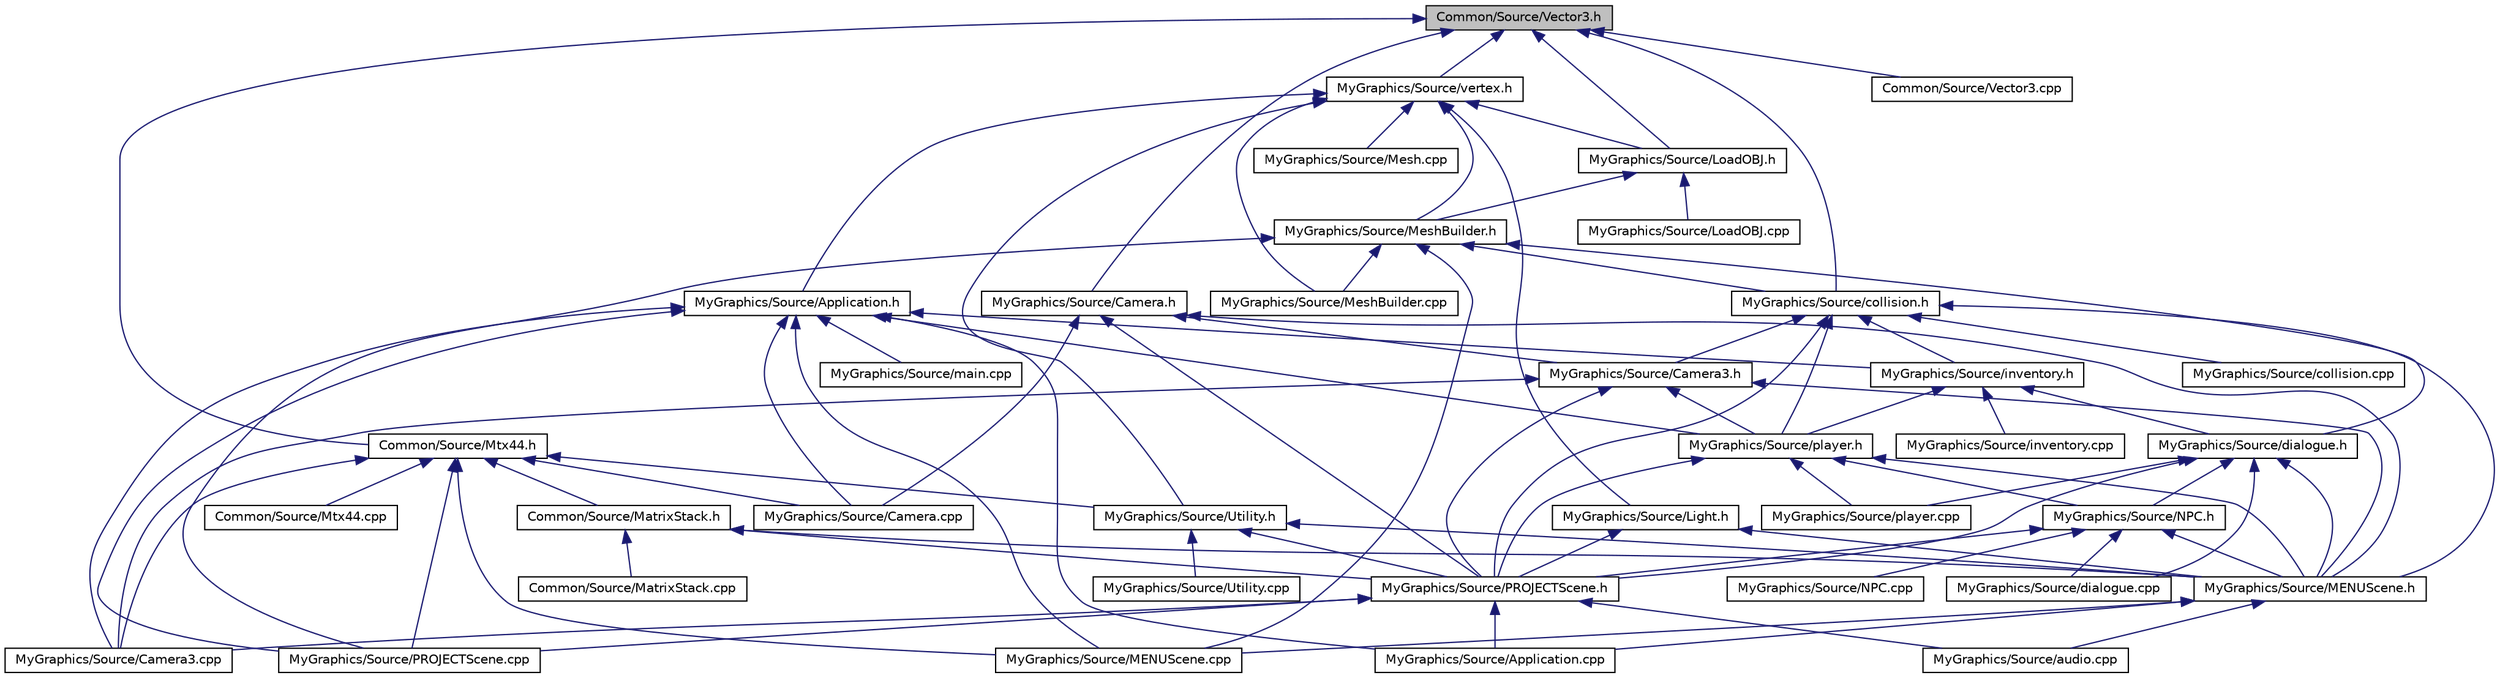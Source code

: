 digraph "Common/Source/Vector3.h"
{
  bgcolor="transparent";
  edge [fontname="Helvetica",fontsize="10",labelfontname="Helvetica",labelfontsize="10"];
  node [fontname="Helvetica",fontsize="10",shape=record];
  Node1 [label="Common/Source/Vector3.h",height=0.2,width=0.4,color="black", fillcolor="grey75", style="filled", fontcolor="black"];
  Node1 -> Node2 [dir="back",color="midnightblue",fontsize="10",style="solid",fontname="Helvetica"];
  Node2 [label="Common/Source/Mtx44.h",height=0.2,width=0.4,color="black",URL="$Mtx44_8h.html",tooltip="Matrix 4 by 4 use for affine transformation. "];
  Node2 -> Node3 [dir="back",color="midnightblue",fontsize="10",style="solid",fontname="Helvetica"];
  Node3 [label="Common/Source/MatrixStack.h",height=0.2,width=0.4,color="black",URL="$MatrixStack_8h.html",tooltip="Matrix Stack to replace openGL math function. "];
  Node3 -> Node4 [dir="back",color="midnightblue",fontsize="10",style="solid",fontname="Helvetica"];
  Node4 [label="Common/Source/MatrixStack.cpp",height=0.2,width=0.4,color="black",URL="$MatrixStack_8cpp.html",tooltip="Matrix Stack to replace openGL math function. "];
  Node3 -> Node5 [dir="back",color="midnightblue",fontsize="10",style="solid",fontname="Helvetica"];
  Node5 [label="MyGraphics/Source/PROJECTScene.h",height=0.2,width=0.4,color="black",URL="$PROJECTScene_8h.html",tooltip="Header file for the Project/SP Scene. "];
  Node5 -> Node6 [dir="back",color="midnightblue",fontsize="10",style="solid",fontname="Helvetica"];
  Node6 [label="MyGraphics/Source/Application.cpp",height=0.2,width=0.4,color="black",URL="$Application_8cpp.html"];
  Node5 -> Node7 [dir="back",color="midnightblue",fontsize="10",style="solid",fontname="Helvetica"];
  Node7 [label="MyGraphics/Source/audio.cpp",height=0.2,width=0.4,color="black",URL="$audio_8cpp.html",tooltip="this is for the audio "];
  Node5 -> Node8 [dir="back",color="midnightblue",fontsize="10",style="solid",fontname="Helvetica"];
  Node8 [label="MyGraphics/Source/Camera3.cpp",height=0.2,width=0.4,color="black",URL="$Camera3_8cpp.html",tooltip="This is the camera3 cpp. "];
  Node5 -> Node9 [dir="back",color="midnightblue",fontsize="10",style="solid",fontname="Helvetica"];
  Node9 [label="MyGraphics/Source/PROJECTScene.cpp",height=0.2,width=0.4,color="black",URL="$PROJECTScene_8cpp.html",tooltip="This is the camera3 cpp. "];
  Node3 -> Node10 [dir="back",color="midnightblue",fontsize="10",style="solid",fontname="Helvetica"];
  Node10 [label="MyGraphics/Source/MENUScene.h",height=0.2,width=0.4,color="black",URL="$MENUScene_8h.html",tooltip="This is for rendering the MAIN MENU. "];
  Node10 -> Node6 [dir="back",color="midnightblue",fontsize="10",style="solid",fontname="Helvetica"];
  Node10 -> Node7 [dir="back",color="midnightblue",fontsize="10",style="solid",fontname="Helvetica"];
  Node10 -> Node11 [dir="back",color="midnightblue",fontsize="10",style="solid",fontname="Helvetica"];
  Node11 [label="MyGraphics/Source/MENUScene.cpp",height=0.2,width=0.4,color="black",URL="$MENUScene_8cpp.html"];
  Node2 -> Node12 [dir="back",color="midnightblue",fontsize="10",style="solid",fontname="Helvetica"];
  Node12 [label="Common/Source/Mtx44.cpp",height=0.2,width=0.4,color="black",URL="$Mtx44_8cpp.html",tooltip="Matrix 4 by 4 use for affine transformation. "];
  Node2 -> Node13 [dir="back",color="midnightblue",fontsize="10",style="solid",fontname="Helvetica"];
  Node13 [label="MyGraphics/Source/Utility.h",height=0.2,width=0.4,color="black",URL="$Utility_8h.html"];
  Node13 -> Node5 [dir="back",color="midnightblue",fontsize="10",style="solid",fontname="Helvetica"];
  Node13 -> Node10 [dir="back",color="midnightblue",fontsize="10",style="solid",fontname="Helvetica"];
  Node13 -> Node14 [dir="back",color="midnightblue",fontsize="10",style="solid",fontname="Helvetica"];
  Node14 [label="MyGraphics/Source/Utility.cpp",height=0.2,width=0.4,color="black",URL="$Utility_8cpp.html"];
  Node2 -> Node15 [dir="back",color="midnightblue",fontsize="10",style="solid",fontname="Helvetica"];
  Node15 [label="MyGraphics/Source/Camera.cpp",height=0.2,width=0.4,color="black",URL="$Camera_8cpp.html"];
  Node2 -> Node8 [dir="back",color="midnightblue",fontsize="10",style="solid",fontname="Helvetica"];
  Node2 -> Node11 [dir="back",color="midnightblue",fontsize="10",style="solid",fontname="Helvetica"];
  Node2 -> Node9 [dir="back",color="midnightblue",fontsize="10",style="solid",fontname="Helvetica"];
  Node1 -> Node16 [dir="back",color="midnightblue",fontsize="10",style="solid",fontname="Helvetica"];
  Node16 [label="Common/Source/Vector3.cpp",height=0.2,width=0.4,color="black",URL="$Vector3_8cpp.html",tooltip="Struct to define a 3D vector. "];
  Node1 -> Node17 [dir="back",color="midnightblue",fontsize="10",style="solid",fontname="Helvetica"];
  Node17 [label="MyGraphics/Source/vertex.h",height=0.2,width=0.4,color="black",URL="$vertex_8h.html"];
  Node17 -> Node18 [dir="back",color="midnightblue",fontsize="10",style="solid",fontname="Helvetica"];
  Node18 [label="MyGraphics/Source/Application.h",height=0.2,width=0.4,color="black",URL="$Application_8h.html"];
  Node18 -> Node6 [dir="back",color="midnightblue",fontsize="10",style="solid",fontname="Helvetica"];
  Node18 -> Node19 [dir="back",color="midnightblue",fontsize="10",style="solid",fontname="Helvetica"];
  Node19 [label="MyGraphics/Source/player.h",height=0.2,width=0.4,color="black",URL="$player_8h.html",tooltip="This is the player .h file. "];
  Node19 -> Node5 [dir="back",color="midnightblue",fontsize="10",style="solid",fontname="Helvetica"];
  Node19 -> Node20 [dir="back",color="midnightblue",fontsize="10",style="solid",fontname="Helvetica"];
  Node20 [label="MyGraphics/Source/NPC.h",height=0.2,width=0.4,color="black",URL="$NPC_8h.html",tooltip="This is the NPC header. "];
  Node20 -> Node5 [dir="back",color="midnightblue",fontsize="10",style="solid",fontname="Helvetica"];
  Node20 -> Node10 [dir="back",color="midnightblue",fontsize="10",style="solid",fontname="Helvetica"];
  Node20 -> Node21 [dir="back",color="midnightblue",fontsize="10",style="solid",fontname="Helvetica"];
  Node21 [label="MyGraphics/Source/dialogue.cpp",height=0.2,width=0.4,color="black",URL="$dialogue_8cpp.html"];
  Node20 -> Node22 [dir="back",color="midnightblue",fontsize="10",style="solid",fontname="Helvetica"];
  Node22 [label="MyGraphics/Source/NPC.cpp",height=0.2,width=0.4,color="black",URL="$NPC_8cpp.html",tooltip="This is the camera3 cpp. "];
  Node19 -> Node10 [dir="back",color="midnightblue",fontsize="10",style="solid",fontname="Helvetica"];
  Node19 -> Node23 [dir="back",color="midnightblue",fontsize="10",style="solid",fontname="Helvetica"];
  Node23 [label="MyGraphics/Source/player.cpp",height=0.2,width=0.4,color="black",URL="$player_8cpp.html",tooltip="This is the camera3 cpp. "];
  Node18 -> Node24 [dir="back",color="midnightblue",fontsize="10",style="solid",fontname="Helvetica"];
  Node24 [label="MyGraphics/Source/inventory.h",height=0.2,width=0.4,color="black",URL="$inventory_8h.html",tooltip="This is for player inventory. "];
  Node24 -> Node19 [dir="back",color="midnightblue",fontsize="10",style="solid",fontname="Helvetica"];
  Node24 -> Node25 [dir="back",color="midnightblue",fontsize="10",style="solid",fontname="Helvetica"];
  Node25 [label="MyGraphics/Source/dialogue.h",height=0.2,width=0.4,color="black",URL="$dialogue_8h.html",tooltip="This is where the textbox is contained as well as the various quests. "];
  Node25 -> Node20 [dir="back",color="midnightblue",fontsize="10",style="solid",fontname="Helvetica"];
  Node25 -> Node5 [dir="back",color="midnightblue",fontsize="10",style="solid",fontname="Helvetica"];
  Node25 -> Node10 [dir="back",color="midnightblue",fontsize="10",style="solid",fontname="Helvetica"];
  Node25 -> Node21 [dir="back",color="midnightblue",fontsize="10",style="solid",fontname="Helvetica"];
  Node25 -> Node23 [dir="back",color="midnightblue",fontsize="10",style="solid",fontname="Helvetica"];
  Node24 -> Node26 [dir="back",color="midnightblue",fontsize="10",style="solid",fontname="Helvetica"];
  Node26 [label="MyGraphics/Source/inventory.cpp",height=0.2,width=0.4,color="black",URL="$inventory_8cpp.html",tooltip="This is the camera3 cpp. "];
  Node18 -> Node15 [dir="back",color="midnightblue",fontsize="10",style="solid",fontname="Helvetica"];
  Node18 -> Node8 [dir="back",color="midnightblue",fontsize="10",style="solid",fontname="Helvetica"];
  Node18 -> Node27 [dir="back",color="midnightblue",fontsize="10",style="solid",fontname="Helvetica"];
  Node27 [label="MyGraphics/Source/main.cpp",height=0.2,width=0.4,color="black",URL="$main_8cpp.html"];
  Node18 -> Node11 [dir="back",color="midnightblue",fontsize="10",style="solid",fontname="Helvetica"];
  Node18 -> Node9 [dir="back",color="midnightblue",fontsize="10",style="solid",fontname="Helvetica"];
  Node17 -> Node28 [dir="back",color="midnightblue",fontsize="10",style="solid",fontname="Helvetica"];
  Node28 [label="MyGraphics/Source/Light.h",height=0.2,width=0.4,color="black",URL="$Light_8h.html"];
  Node28 -> Node5 [dir="back",color="midnightblue",fontsize="10",style="solid",fontname="Helvetica"];
  Node28 -> Node10 [dir="back",color="midnightblue",fontsize="10",style="solid",fontname="Helvetica"];
  Node17 -> Node29 [dir="back",color="midnightblue",fontsize="10",style="solid",fontname="Helvetica"];
  Node29 [label="MyGraphics/Source/MeshBuilder.h",height=0.2,width=0.4,color="black",URL="$MeshBuilder_8h.html",tooltip="Class to generate meshes. "];
  Node29 -> Node30 [dir="back",color="midnightblue",fontsize="10",style="solid",fontname="Helvetica"];
  Node30 [label="MyGraphics/Source/collision.h",height=0.2,width=0.4,color="black",URL="$collision_8h.html",tooltip="This is the collsion class using AABB. "];
  Node30 -> Node31 [dir="back",color="midnightblue",fontsize="10",style="solid",fontname="Helvetica"];
  Node31 [label="MyGraphics/Source/Camera3.h",height=0.2,width=0.4,color="black",URL="$Camera3_8h.html",tooltip="Camera function that uses mouse control. "];
  Node31 -> Node5 [dir="back",color="midnightblue",fontsize="10",style="solid",fontname="Helvetica"];
  Node31 -> Node19 [dir="back",color="midnightblue",fontsize="10",style="solid",fontname="Helvetica"];
  Node31 -> Node10 [dir="back",color="midnightblue",fontsize="10",style="solid",fontname="Helvetica"];
  Node31 -> Node8 [dir="back",color="midnightblue",fontsize="10",style="solid",fontname="Helvetica"];
  Node30 -> Node5 [dir="back",color="midnightblue",fontsize="10",style="solid",fontname="Helvetica"];
  Node30 -> Node19 [dir="back",color="midnightblue",fontsize="10",style="solid",fontname="Helvetica"];
  Node30 -> Node24 [dir="back",color="midnightblue",fontsize="10",style="solid",fontname="Helvetica"];
  Node30 -> Node10 [dir="back",color="midnightblue",fontsize="10",style="solid",fontname="Helvetica"];
  Node30 -> Node32 [dir="back",color="midnightblue",fontsize="10",style="solid",fontname="Helvetica"];
  Node32 [label="MyGraphics/Source/collision.cpp",height=0.2,width=0.4,color="black",URL="$collision_8cpp.html",tooltip="This is the collision.cpp that contains all the functions and constructors. "];
  Node29 -> Node25 [dir="back",color="midnightblue",fontsize="10",style="solid",fontname="Helvetica"];
  Node29 -> Node11 [dir="back",color="midnightblue",fontsize="10",style="solid",fontname="Helvetica"];
  Node29 -> Node33 [dir="back",color="midnightblue",fontsize="10",style="solid",fontname="Helvetica"];
  Node33 [label="MyGraphics/Source/MeshBuilder.cpp",height=0.2,width=0.4,color="black",URL="$MeshBuilder_8cpp.html",tooltip="To generate meshes of different shapes. "];
  Node29 -> Node9 [dir="back",color="midnightblue",fontsize="10",style="solid",fontname="Helvetica"];
  Node17 -> Node34 [dir="back",color="midnightblue",fontsize="10",style="solid",fontname="Helvetica"];
  Node34 [label="MyGraphics/Source/LoadOBJ.h",height=0.2,width=0.4,color="black",URL="$LoadOBJ_8h.html"];
  Node34 -> Node29 [dir="back",color="midnightblue",fontsize="10",style="solid",fontname="Helvetica"];
  Node34 -> Node35 [dir="back",color="midnightblue",fontsize="10",style="solid",fontname="Helvetica"];
  Node35 [label="MyGraphics/Source/LoadOBJ.cpp",height=0.2,width=0.4,color="black",URL="$LoadOBJ_8cpp.html"];
  Node17 -> Node13 [dir="back",color="midnightblue",fontsize="10",style="solid",fontname="Helvetica"];
  Node17 -> Node36 [dir="back",color="midnightblue",fontsize="10",style="solid",fontname="Helvetica"];
  Node36 [label="MyGraphics/Source/Mesh.cpp",height=0.2,width=0.4,color="black",URL="$Mesh_8cpp.html"];
  Node17 -> Node33 [dir="back",color="midnightblue",fontsize="10",style="solid",fontname="Helvetica"];
  Node1 -> Node37 [dir="back",color="midnightblue",fontsize="10",style="solid",fontname="Helvetica"];
  Node37 [label="MyGraphics/Source/Camera.h",height=0.2,width=0.4,color="black",URL="$Camera_8h.html"];
  Node37 -> Node5 [dir="back",color="midnightblue",fontsize="10",style="solid",fontname="Helvetica"];
  Node37 -> Node31 [dir="back",color="midnightblue",fontsize="10",style="solid",fontname="Helvetica"];
  Node37 -> Node10 [dir="back",color="midnightblue",fontsize="10",style="solid",fontname="Helvetica"];
  Node37 -> Node15 [dir="back",color="midnightblue",fontsize="10",style="solid",fontname="Helvetica"];
  Node1 -> Node30 [dir="back",color="midnightblue",fontsize="10",style="solid",fontname="Helvetica"];
  Node1 -> Node34 [dir="back",color="midnightblue",fontsize="10",style="solid",fontname="Helvetica"];
}
